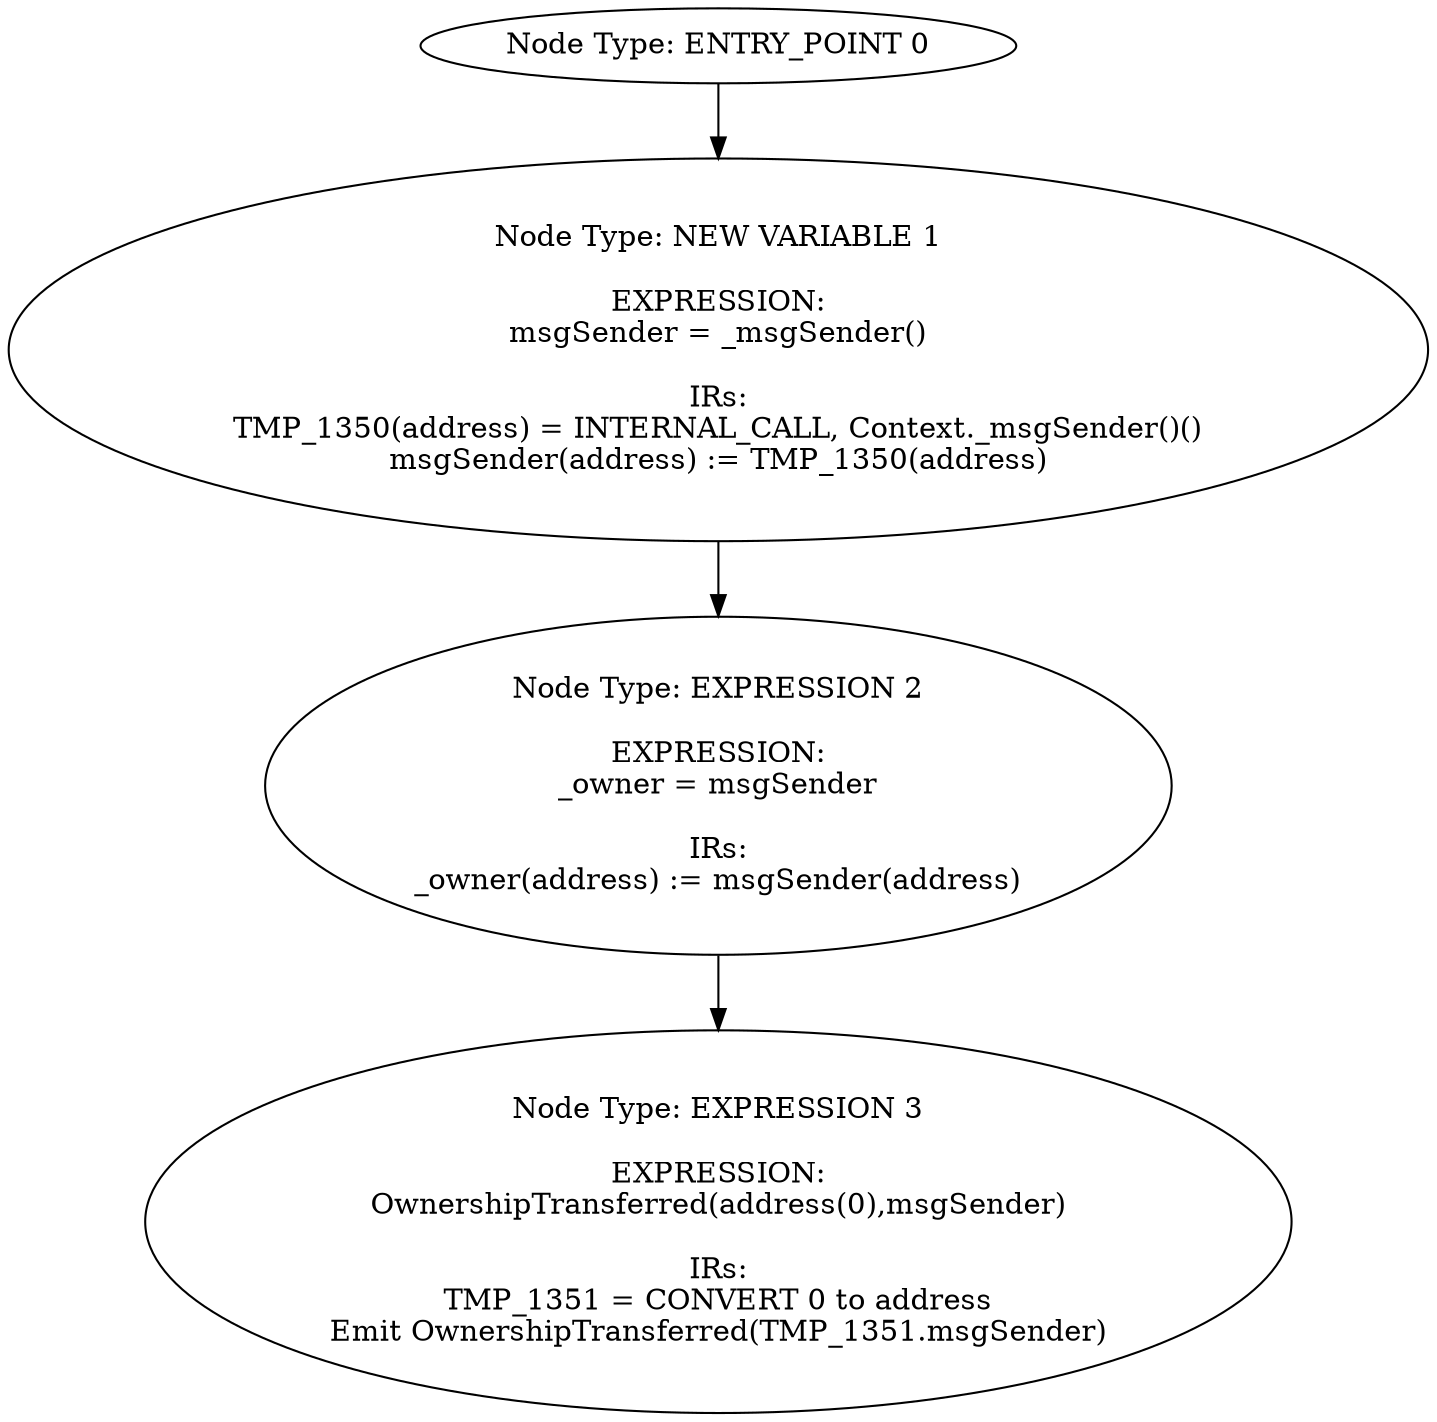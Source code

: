 digraph{
0[label="Node Type: ENTRY_POINT 0
"];
0->1;
1[label="Node Type: NEW VARIABLE 1

EXPRESSION:
msgSender = _msgSender()

IRs:
TMP_1350(address) = INTERNAL_CALL, Context._msgSender()()
msgSender(address) := TMP_1350(address)"];
1->2;
2[label="Node Type: EXPRESSION 2

EXPRESSION:
_owner = msgSender

IRs:
_owner(address) := msgSender(address)"];
2->3;
3[label="Node Type: EXPRESSION 3

EXPRESSION:
OwnershipTransferred(address(0),msgSender)

IRs:
TMP_1351 = CONVERT 0 to address
Emit OwnershipTransferred(TMP_1351.msgSender)"];
}
